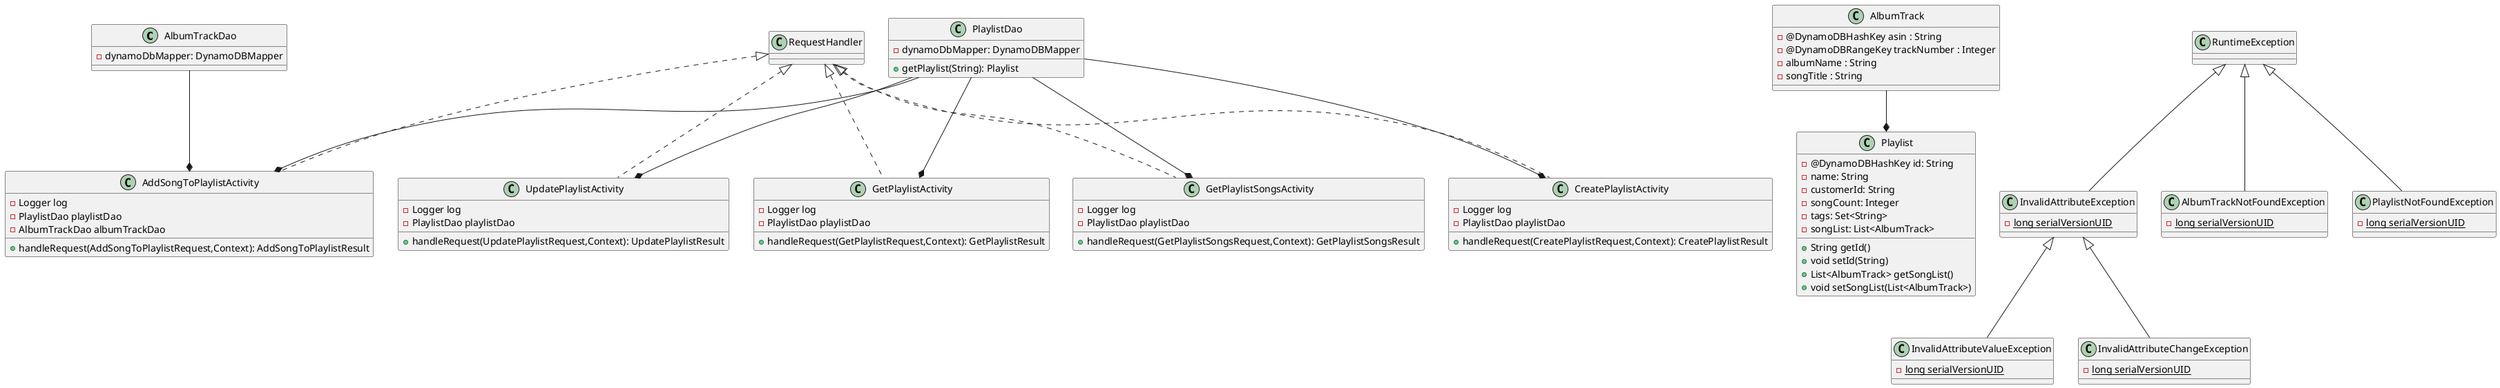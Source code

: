 @startuml

class AlbumTrackDao {
- dynamoDbMapper: DynamoDBMapper

}
class PlaylistDao {
- dynamoDbMapper: DynamoDBMapper
+ getPlaylist(String): Playlist
}

class CreatePlaylistActivity {
- Logger log
- PlaylistDao playlistDao
+ handleRequest(CreatePlaylistRequest,Context): CreatePlaylistResult
}
class AlbumTrack {
-@DynamoDBHashKey asin : String
-@DynamoDBRangeKey trackNumber : Integer
-albumName : String
-songTitle : String
}
class UpdatePlaylistActivity {
- Logger log
- PlaylistDao playlistDao
+ handleRequest(UpdatePlaylistRequest,Context): UpdatePlaylistResult
}

class AddSongToPlaylistActivity {
- Logger log
- PlaylistDao playlistDao
- AlbumTrackDao albumTrackDao
+ handleRequest(AddSongToPlaylistRequest,Context): AddSongToPlaylistResult
}

class Playlist {
- @DynamoDBHashKey id: String
- name: String
- customerId: String
- songCount: Integer
- tags: Set<String>
- songList: List<AlbumTrack>
+ String getId()
+ void setId(String)
+ List<AlbumTrack> getSongList()
+ void setSongList(List<AlbumTrack>)
}

class InvalidAttributeValueException {
- {static} long serialVersionUID
}
class InvalidAttributeException {
- {static} long serialVersionUID
}

class GetPlaylistActivity {
- Logger log
- PlaylistDao playlistDao
+ handleRequest(GetPlaylistRequest,Context): GetPlaylistResult
}

class GetPlaylistSongsActivity {
- Logger log
- PlaylistDao playlistDao
+ handleRequest(GetPlaylistSongsRequest,Context): GetPlaylistSongsResult
}

class AlbumTrackNotFoundException {
- {static} long serialVersionUID
}


class PlaylistNotFoundException {
- {static} long serialVersionUID
}

class InvalidAttributeChangeException {
- {static} long serialVersionUID
}


InvalidAttributeException <|-- InvalidAttributeChangeException
AlbumTrack --* Playlist
AlbumTrackDao --* AddSongToPlaylistActivity
PlaylistDao --* CreatePlaylistActivity
PlaylistDao --* AddSongToPlaylistActivity
PlaylistDao --* GetPlaylistActivity
PlaylistDao --* GetPlaylistSongsActivity
PlaylistDao --* UpdatePlaylistActivity
RequestHandler <|.. CreatePlaylistActivity
RequestHandler <|.. UpdatePlaylistActivity
RequestHandler <|.. AddSongToPlaylistActivity
InvalidAttributeException <|-- InvalidAttributeValueException
RequestHandler <|.. GetPlaylistActivity
RequestHandler <|.. GetPlaylistSongsActivity
RuntimeException <|-- AlbumTrackNotFoundException
RuntimeException <|-- PlaylistNotFoundException
RuntimeException <|-- InvalidAttributeException
@enduml
